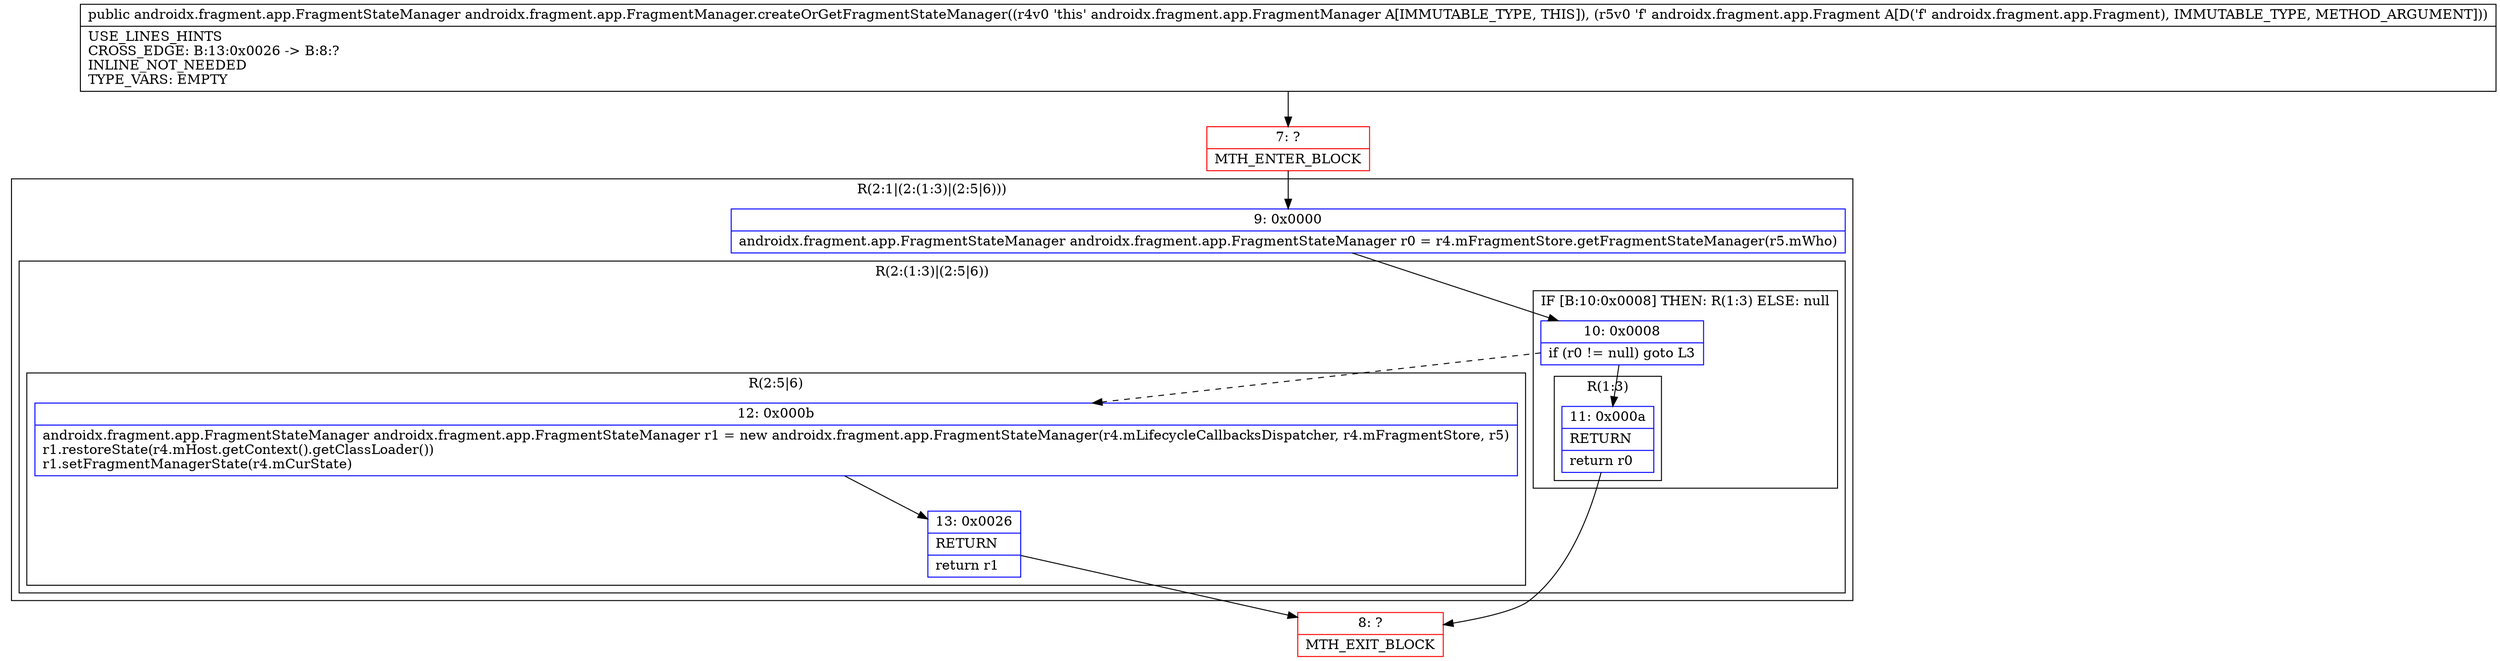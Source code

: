 digraph "CFG forandroidx.fragment.app.FragmentManager.createOrGetFragmentStateManager(Landroidx\/fragment\/app\/Fragment;)Landroidx\/fragment\/app\/FragmentStateManager;" {
subgraph cluster_Region_354524287 {
label = "R(2:1|(2:(1:3)|(2:5|6)))";
node [shape=record,color=blue];
Node_9 [shape=record,label="{9\:\ 0x0000|androidx.fragment.app.FragmentStateManager androidx.fragment.app.FragmentStateManager r0 = r4.mFragmentStore.getFragmentStateManager(r5.mWho)\l}"];
subgraph cluster_Region_2095601040 {
label = "R(2:(1:3)|(2:5|6))";
node [shape=record,color=blue];
subgraph cluster_IfRegion_514537939 {
label = "IF [B:10:0x0008] THEN: R(1:3) ELSE: null";
node [shape=record,color=blue];
Node_10 [shape=record,label="{10\:\ 0x0008|if (r0 != null) goto L3\l}"];
subgraph cluster_Region_1266748499 {
label = "R(1:3)";
node [shape=record,color=blue];
Node_11 [shape=record,label="{11\:\ 0x000a|RETURN\l|return r0\l}"];
}
}
subgraph cluster_Region_760884872 {
label = "R(2:5|6)";
node [shape=record,color=blue];
Node_12 [shape=record,label="{12\:\ 0x000b|androidx.fragment.app.FragmentStateManager androidx.fragment.app.FragmentStateManager r1 = new androidx.fragment.app.FragmentStateManager(r4.mLifecycleCallbacksDispatcher, r4.mFragmentStore, r5)\lr1.restoreState(r4.mHost.getContext().getClassLoader())\lr1.setFragmentManagerState(r4.mCurState)\l}"];
Node_13 [shape=record,label="{13\:\ 0x0026|RETURN\l|return r1\l}"];
}
}
}
Node_7 [shape=record,color=red,label="{7\:\ ?|MTH_ENTER_BLOCK\l}"];
Node_8 [shape=record,color=red,label="{8\:\ ?|MTH_EXIT_BLOCK\l}"];
MethodNode[shape=record,label="{public androidx.fragment.app.FragmentStateManager androidx.fragment.app.FragmentManager.createOrGetFragmentStateManager((r4v0 'this' androidx.fragment.app.FragmentManager A[IMMUTABLE_TYPE, THIS]), (r5v0 'f' androidx.fragment.app.Fragment A[D('f' androidx.fragment.app.Fragment), IMMUTABLE_TYPE, METHOD_ARGUMENT]))  | USE_LINES_HINTS\lCROSS_EDGE: B:13:0x0026 \-\> B:8:?\lINLINE_NOT_NEEDED\lTYPE_VARS: EMPTY\l}"];
MethodNode -> Node_7;Node_9 -> Node_10;
Node_10 -> Node_11;
Node_10 -> Node_12[style=dashed];
Node_11 -> Node_8;
Node_12 -> Node_13;
Node_13 -> Node_8;
Node_7 -> Node_9;
}

